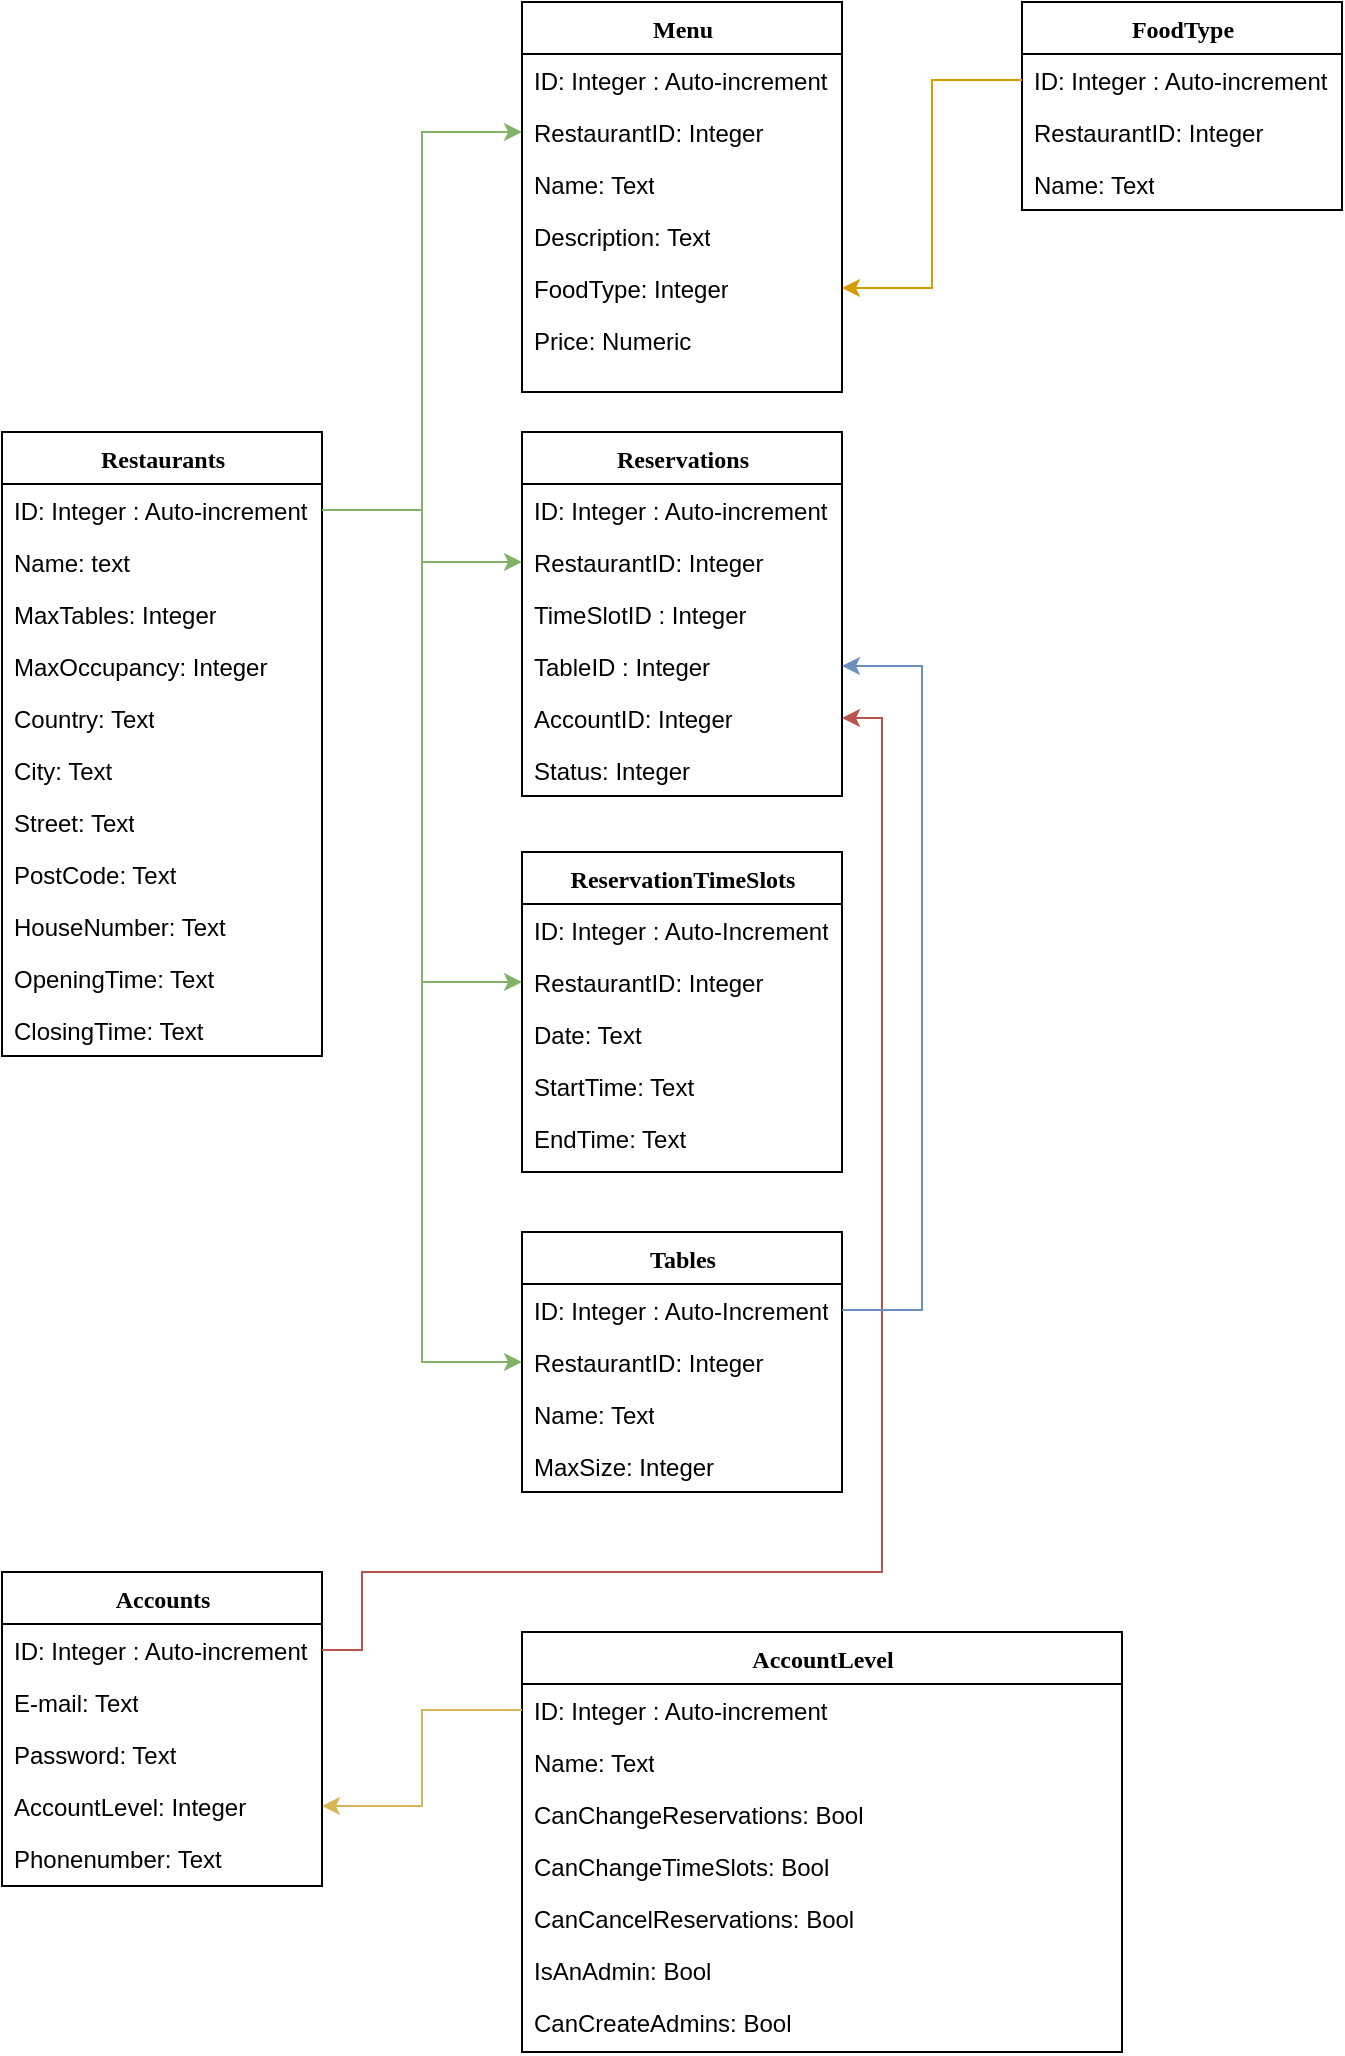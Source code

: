 <mxfile version="24.7.17">
  <diagram name="Page-1" id="9f46799a-70d6-7492-0946-bef42562c5a5">
    <mxGraphModel dx="838" dy="1409" grid="1" gridSize="10" guides="1" tooltips="1" connect="1" arrows="1" fold="1" page="1" pageScale="1" pageWidth="1100" pageHeight="850" background="none" math="0" shadow="0">
      <root>
        <mxCell id="0" />
        <mxCell id="1" parent="0" />
        <mxCell id="78961159f06e98e8-17" value="Accounts" style="swimlane;html=1;fontStyle=1;align=center;verticalAlign=top;childLayout=stackLayout;horizontal=1;startSize=26;horizontalStack=0;resizeParent=1;resizeLast=0;collapsible=1;marginBottom=0;swimlaneFillColor=#ffffff;rounded=0;shadow=0;comic=0;labelBackgroundColor=none;strokeWidth=1;fillColor=none;fontFamily=Verdana;fontSize=12" parent="1" vertex="1">
          <mxGeometry x="300" y="360" width="160" height="157" as="geometry" />
        </mxCell>
        <mxCell id="78961159f06e98e8-21" value="ID: Integer : Auto-increment" style="text;html=1;strokeColor=none;fillColor=none;align=left;verticalAlign=top;spacingLeft=4;spacingRight=4;whiteSpace=wrap;overflow=hidden;rotatable=0;points=[[0,0.5],[1,0.5]];portConstraint=eastwest;" parent="78961159f06e98e8-17" vertex="1">
          <mxGeometry y="26" width="160" height="26" as="geometry" />
        </mxCell>
        <mxCell id="78961159f06e98e8-23" value="E-mail: Text" style="text;html=1;strokeColor=none;fillColor=none;align=left;verticalAlign=top;spacingLeft=4;spacingRight=4;whiteSpace=wrap;overflow=hidden;rotatable=0;points=[[0,0.5],[1,0.5]];portConstraint=eastwest;" parent="78961159f06e98e8-17" vertex="1">
          <mxGeometry y="52" width="160" height="26" as="geometry" />
        </mxCell>
        <mxCell id="78961159f06e98e8-25" value="Password: Text" style="text;html=1;strokeColor=none;fillColor=none;align=left;verticalAlign=top;spacingLeft=4;spacingRight=4;whiteSpace=wrap;overflow=hidden;rotatable=0;points=[[0,0.5],[1,0.5]];portConstraint=eastwest;" parent="78961159f06e98e8-17" vertex="1">
          <mxGeometry y="78" width="160" height="26" as="geometry" />
        </mxCell>
        <mxCell id="78961159f06e98e8-26" value="AccountLevel: Integer" style="text;html=1;strokeColor=none;fillColor=none;align=left;verticalAlign=top;spacingLeft=4;spacingRight=4;whiteSpace=wrap;overflow=hidden;rotatable=0;points=[[0,0.5],[1,0.5]];portConstraint=eastwest;" parent="78961159f06e98e8-17" vertex="1">
          <mxGeometry y="104" width="160" height="26" as="geometry" />
        </mxCell>
        <mxCell id="UMgpg-vryrdrPjCXci4V-1" value="Phonenumber: Text" style="text;html=1;strokeColor=none;fillColor=none;align=left;verticalAlign=top;spacingLeft=4;spacingRight=4;whiteSpace=wrap;overflow=hidden;rotatable=0;points=[[0,0.5],[1,0.5]];portConstraint=eastwest;" vertex="1" parent="78961159f06e98e8-17">
          <mxGeometry y="130" width="160" height="26" as="geometry" />
        </mxCell>
        <mxCell id="78961159f06e98e8-43" value="Reservations" style="swimlane;html=1;fontStyle=1;align=center;verticalAlign=top;childLayout=stackLayout;horizontal=1;startSize=26;horizontalStack=0;resizeParent=1;resizeLast=0;collapsible=1;marginBottom=0;swimlaneFillColor=#ffffff;rounded=0;shadow=0;comic=0;labelBackgroundColor=none;strokeWidth=1;fillColor=none;fontFamily=Verdana;fontSize=12" parent="1" vertex="1">
          <mxGeometry x="560" y="-210" width="160" height="182" as="geometry" />
        </mxCell>
        <mxCell id="78961159f06e98e8-44" value="ID: Integer : Auto-increment" style="text;html=1;strokeColor=none;fillColor=none;align=left;verticalAlign=top;spacingLeft=4;spacingRight=4;whiteSpace=wrap;overflow=hidden;rotatable=0;points=[[0,0.5],[1,0.5]];portConstraint=eastwest;" parent="78961159f06e98e8-43" vertex="1">
          <mxGeometry y="26" width="160" height="26" as="geometry" />
        </mxCell>
        <mxCell id="UMgpg-vryrdrPjCXci4V-22" value="RestaurantID: Integer" style="text;html=1;strokeColor=none;fillColor=none;align=left;verticalAlign=top;spacingLeft=4;spacingRight=4;whiteSpace=wrap;overflow=hidden;rotatable=0;points=[[0,0.5],[1,0.5]];portConstraint=eastwest;" vertex="1" parent="78961159f06e98e8-43">
          <mxGeometry y="52" width="160" height="26" as="geometry" />
        </mxCell>
        <mxCell id="78961159f06e98e8-45" value="TimeSlotID : Integer" style="text;html=1;strokeColor=none;fillColor=none;align=left;verticalAlign=top;spacingLeft=4;spacingRight=4;whiteSpace=wrap;overflow=hidden;rotatable=0;points=[[0,0.5],[1,0.5]];portConstraint=eastwest;" parent="78961159f06e98e8-43" vertex="1">
          <mxGeometry y="78" width="160" height="26" as="geometry" />
        </mxCell>
        <mxCell id="78961159f06e98e8-49" value="TableID : Integer" style="text;html=1;strokeColor=none;fillColor=none;align=left;verticalAlign=top;spacingLeft=4;spacingRight=4;whiteSpace=wrap;overflow=hidden;rotatable=0;points=[[0,0.5],[1,0.5]];portConstraint=eastwest;" parent="78961159f06e98e8-43" vertex="1">
          <mxGeometry y="104" width="160" height="26" as="geometry" />
        </mxCell>
        <mxCell id="78961159f06e98e8-50" value="AccountID: Integer" style="text;html=1;strokeColor=none;fillColor=none;align=left;verticalAlign=top;spacingLeft=4;spacingRight=4;whiteSpace=wrap;overflow=hidden;rotatable=0;points=[[0,0.5],[1,0.5]];portConstraint=eastwest;" parent="78961159f06e98e8-43" vertex="1">
          <mxGeometry y="130" width="160" height="26" as="geometry" />
        </mxCell>
        <mxCell id="UMgpg-vryrdrPjCXci4V-52" value="Status: Integer" style="text;html=1;strokeColor=none;fillColor=none;align=left;verticalAlign=top;spacingLeft=4;spacingRight=4;whiteSpace=wrap;overflow=hidden;rotatable=0;points=[[0,0.5],[1,0.5]];portConstraint=eastwest;" vertex="1" parent="78961159f06e98e8-43">
          <mxGeometry y="156" width="160" height="26" as="geometry" />
        </mxCell>
        <mxCell id="78961159f06e98e8-56" value="Tables" style="swimlane;html=1;fontStyle=1;align=center;verticalAlign=top;childLayout=stackLayout;horizontal=1;startSize=26;horizontalStack=0;resizeParent=1;resizeLast=0;collapsible=1;marginBottom=0;swimlaneFillColor=#ffffff;rounded=0;shadow=0;comic=0;labelBackgroundColor=none;strokeWidth=1;fillColor=none;fontFamily=Verdana;fontSize=12" parent="1" vertex="1">
          <mxGeometry x="560" y="190" width="160" height="130" as="geometry" />
        </mxCell>
        <mxCell id="78961159f06e98e8-57" value="ID: Integer : Auto-Increment" style="text;html=1;strokeColor=none;fillColor=none;align=left;verticalAlign=top;spacingLeft=4;spacingRight=4;whiteSpace=wrap;overflow=hidden;rotatable=0;points=[[0,0.5],[1,0.5]];portConstraint=eastwest;" parent="78961159f06e98e8-56" vertex="1">
          <mxGeometry y="26" width="160" height="26" as="geometry" />
        </mxCell>
        <mxCell id="UMgpg-vryrdrPjCXci4V-24" value="RestaurantID: Integer" style="text;html=1;strokeColor=none;fillColor=none;align=left;verticalAlign=top;spacingLeft=4;spacingRight=4;whiteSpace=wrap;overflow=hidden;rotatable=0;points=[[0,0.5],[1,0.5]];portConstraint=eastwest;" vertex="1" parent="78961159f06e98e8-56">
          <mxGeometry y="52" width="160" height="26" as="geometry" />
        </mxCell>
        <mxCell id="78961159f06e98e8-58" value="Name: Text" style="text;html=1;strokeColor=none;fillColor=none;align=left;verticalAlign=top;spacingLeft=4;spacingRight=4;whiteSpace=wrap;overflow=hidden;rotatable=0;points=[[0,0.5],[1,0.5]];portConstraint=eastwest;" parent="78961159f06e98e8-56" vertex="1">
          <mxGeometry y="78" width="160" height="26" as="geometry" />
        </mxCell>
        <mxCell id="78961159f06e98e8-59" value="MaxSize: Integer" style="text;html=1;strokeColor=none;fillColor=none;align=left;verticalAlign=top;spacingLeft=4;spacingRight=4;whiteSpace=wrap;overflow=hidden;rotatable=0;points=[[0,0.5],[1,0.5]];portConstraint=eastwest;" parent="78961159f06e98e8-56" vertex="1">
          <mxGeometry y="104" width="160" height="26" as="geometry" />
        </mxCell>
        <mxCell id="78961159f06e98e8-95" value="ReservationTimeSlots" style="swimlane;html=1;fontStyle=1;align=center;verticalAlign=top;childLayout=stackLayout;horizontal=1;startSize=26;horizontalStack=0;resizeParent=1;resizeLast=0;collapsible=1;marginBottom=0;swimlaneFillColor=#ffffff;rounded=0;shadow=0;comic=0;labelBackgroundColor=none;strokeWidth=1;fillColor=none;fontFamily=Verdana;fontSize=12" parent="1" vertex="1">
          <mxGeometry x="560" width="160" height="160" as="geometry" />
        </mxCell>
        <mxCell id="78961159f06e98e8-96" value="ID: Integer : Auto-Increment" style="text;html=1;strokeColor=none;fillColor=none;align=left;verticalAlign=top;spacingLeft=4;spacingRight=4;whiteSpace=wrap;overflow=hidden;rotatable=0;points=[[0,0.5],[1,0.5]];portConstraint=eastwest;" parent="78961159f06e98e8-95" vertex="1">
          <mxGeometry y="26" width="160" height="26" as="geometry" />
        </mxCell>
        <mxCell id="UMgpg-vryrdrPjCXci4V-23" value="RestaurantID: Integer" style="text;html=1;strokeColor=none;fillColor=none;align=left;verticalAlign=top;spacingLeft=4;spacingRight=4;whiteSpace=wrap;overflow=hidden;rotatable=0;points=[[0,0.5],[1,0.5]];portConstraint=eastwest;" vertex="1" parent="78961159f06e98e8-95">
          <mxGeometry y="52" width="160" height="26" as="geometry" />
        </mxCell>
        <mxCell id="78961159f06e98e8-97" value="Date: Text" style="text;html=1;strokeColor=none;fillColor=none;align=left;verticalAlign=top;spacingLeft=4;spacingRight=4;whiteSpace=wrap;overflow=hidden;rotatable=0;points=[[0,0.5],[1,0.5]];portConstraint=eastwest;" parent="78961159f06e98e8-95" vertex="1">
          <mxGeometry y="78" width="160" height="26" as="geometry" />
        </mxCell>
        <mxCell id="78961159f06e98e8-98" value="StartTime: Text" style="text;html=1;strokeColor=none;fillColor=none;align=left;verticalAlign=top;spacingLeft=4;spacingRight=4;whiteSpace=wrap;overflow=hidden;rotatable=0;points=[[0,0.5],[1,0.5]];portConstraint=eastwest;" parent="78961159f06e98e8-95" vertex="1">
          <mxGeometry y="104" width="160" height="26" as="geometry" />
        </mxCell>
        <mxCell id="78961159f06e98e8-102" value="EndTime: Text" style="text;html=1;strokeColor=none;fillColor=none;align=left;verticalAlign=top;spacingLeft=4;spacingRight=4;whiteSpace=wrap;overflow=hidden;rotatable=0;points=[[0,0.5],[1,0.5]];portConstraint=eastwest;" parent="78961159f06e98e8-95" vertex="1">
          <mxGeometry y="130" width="160" height="26" as="geometry" />
        </mxCell>
        <mxCell id="UMgpg-vryrdrPjCXci4V-8" value="AccountLevel" style="swimlane;html=1;fontStyle=1;align=center;verticalAlign=top;childLayout=stackLayout;horizontal=1;startSize=26;horizontalStack=0;resizeParent=1;resizeLast=0;collapsible=1;marginBottom=0;swimlaneFillColor=#ffffff;rounded=0;shadow=0;comic=0;labelBackgroundColor=none;strokeWidth=1;fillColor=none;fontFamily=Verdana;fontSize=12" vertex="1" parent="1">
          <mxGeometry x="560" y="390" width="300" height="210" as="geometry" />
        </mxCell>
        <mxCell id="UMgpg-vryrdrPjCXci4V-9" value="ID: Integer : Auto-increment" style="text;html=1;strokeColor=none;fillColor=none;align=left;verticalAlign=top;spacingLeft=4;spacingRight=4;whiteSpace=wrap;overflow=hidden;rotatable=0;points=[[0,0.5],[1,0.5]];portConstraint=eastwest;" vertex="1" parent="UMgpg-vryrdrPjCXci4V-8">
          <mxGeometry y="26" width="300" height="26" as="geometry" />
        </mxCell>
        <mxCell id="UMgpg-vryrdrPjCXci4V-10" value="Name: Text" style="text;html=1;strokeColor=none;fillColor=none;align=left;verticalAlign=top;spacingLeft=4;spacingRight=4;whiteSpace=wrap;overflow=hidden;rotatable=0;points=[[0,0.5],[1,0.5]];portConstraint=eastwest;" vertex="1" parent="UMgpg-vryrdrPjCXci4V-8">
          <mxGeometry y="52" width="300" height="26" as="geometry" />
        </mxCell>
        <mxCell id="UMgpg-vryrdrPjCXci4V-11" value="CanChangeReservations: Bool" style="text;html=1;strokeColor=none;fillColor=none;align=left;verticalAlign=top;spacingLeft=4;spacingRight=4;whiteSpace=wrap;overflow=hidden;rotatable=0;points=[[0,0.5],[1,0.5]];portConstraint=eastwest;" vertex="1" parent="UMgpg-vryrdrPjCXci4V-8">
          <mxGeometry y="78" width="300" height="26" as="geometry" />
        </mxCell>
        <mxCell id="UMgpg-vryrdrPjCXci4V-12" value="CanChangeTimeSlots: Bool" style="text;html=1;strokeColor=none;fillColor=none;align=left;verticalAlign=top;spacingLeft=4;spacingRight=4;whiteSpace=wrap;overflow=hidden;rotatable=0;points=[[0,0.5],[1,0.5]];portConstraint=eastwest;" vertex="1" parent="UMgpg-vryrdrPjCXci4V-8">
          <mxGeometry y="104" width="300" height="26" as="geometry" />
        </mxCell>
        <mxCell id="UMgpg-vryrdrPjCXci4V-13" value="CanCancelReservations: Bool" style="text;html=1;strokeColor=none;fillColor=none;align=left;verticalAlign=top;spacingLeft=4;spacingRight=4;whiteSpace=wrap;overflow=hidden;rotatable=0;points=[[0,0.5],[1,0.5]];portConstraint=eastwest;" vertex="1" parent="UMgpg-vryrdrPjCXci4V-8">
          <mxGeometry y="130" width="300" height="26" as="geometry" />
        </mxCell>
        <mxCell id="UMgpg-vryrdrPjCXci4V-14" value="IsAnAdmin: Bool" style="text;html=1;strokeColor=none;fillColor=none;align=left;verticalAlign=top;spacingLeft=4;spacingRight=4;whiteSpace=wrap;overflow=hidden;rotatable=0;points=[[0,0.5],[1,0.5]];portConstraint=eastwest;" vertex="1" parent="UMgpg-vryrdrPjCXci4V-8">
          <mxGeometry y="156" width="300" height="26" as="geometry" />
        </mxCell>
        <mxCell id="UMgpg-vryrdrPjCXci4V-15" value="CanCreateAdmins: Bool" style="text;html=1;strokeColor=none;fillColor=none;align=left;verticalAlign=top;spacingLeft=4;spacingRight=4;whiteSpace=wrap;overflow=hidden;rotatable=0;points=[[0,0.5],[1,0.5]];portConstraint=eastwest;" vertex="1" parent="UMgpg-vryrdrPjCXci4V-8">
          <mxGeometry y="182" width="300" height="26" as="geometry" />
        </mxCell>
        <mxCell id="UMgpg-vryrdrPjCXci4V-16" style="edgeStyle=orthogonalEdgeStyle;rounded=0;orthogonalLoop=1;jettySize=auto;html=1;exitX=0;exitY=0.5;exitDx=0;exitDy=0;fillColor=#fff2cc;strokeColor=#d6b656;" edge="1" parent="1" source="UMgpg-vryrdrPjCXci4V-9" target="78961159f06e98e8-26">
          <mxGeometry relative="1" as="geometry" />
        </mxCell>
        <mxCell id="UMgpg-vryrdrPjCXci4V-17" value="Restaurants" style="swimlane;html=1;fontStyle=1;align=center;verticalAlign=top;childLayout=stackLayout;horizontal=1;startSize=26;horizontalStack=0;resizeParent=1;resizeLast=0;collapsible=1;marginBottom=0;swimlaneFillColor=#ffffff;rounded=0;shadow=0;comic=0;labelBackgroundColor=none;strokeWidth=1;fillColor=none;fontFamily=Verdana;fontSize=12" vertex="1" parent="1">
          <mxGeometry x="300" y="-210" width="160" height="312" as="geometry" />
        </mxCell>
        <mxCell id="UMgpg-vryrdrPjCXci4V-18" value="ID: Integer : Auto-increment" style="text;html=1;strokeColor=none;fillColor=none;align=left;verticalAlign=top;spacingLeft=4;spacingRight=4;whiteSpace=wrap;overflow=hidden;rotatable=0;points=[[0,0.5],[1,0.5]];portConstraint=eastwest;" vertex="1" parent="UMgpg-vryrdrPjCXci4V-17">
          <mxGeometry y="26" width="160" height="26" as="geometry" />
        </mxCell>
        <mxCell id="UMgpg-vryrdrPjCXci4V-19" value="Name: text" style="text;html=1;strokeColor=none;fillColor=none;align=left;verticalAlign=top;spacingLeft=4;spacingRight=4;whiteSpace=wrap;overflow=hidden;rotatable=0;points=[[0,0.5],[1,0.5]];portConstraint=eastwest;" vertex="1" parent="UMgpg-vryrdrPjCXci4V-17">
          <mxGeometry y="52" width="160" height="26" as="geometry" />
        </mxCell>
        <mxCell id="UMgpg-vryrdrPjCXci4V-20" value="MaxTables:&amp;nbsp;Integer" style="text;html=1;strokeColor=none;fillColor=none;align=left;verticalAlign=top;spacingLeft=4;spacingRight=4;whiteSpace=wrap;overflow=hidden;rotatable=0;points=[[0,0.5],[1,0.5]];portConstraint=eastwest;" vertex="1" parent="UMgpg-vryrdrPjCXci4V-17">
          <mxGeometry y="78" width="160" height="26" as="geometry" />
        </mxCell>
        <mxCell id="UMgpg-vryrdrPjCXci4V-21" value="MaxOccupancy: Integer" style="text;html=1;strokeColor=none;fillColor=none;align=left;verticalAlign=top;spacingLeft=4;spacingRight=4;whiteSpace=wrap;overflow=hidden;rotatable=0;points=[[0,0.5],[1,0.5]];portConstraint=eastwest;" vertex="1" parent="UMgpg-vryrdrPjCXci4V-17">
          <mxGeometry y="104" width="160" height="26" as="geometry" />
        </mxCell>
        <mxCell id="UMgpg-vryrdrPjCXci4V-29" value="Country: Text" style="text;html=1;strokeColor=none;fillColor=none;align=left;verticalAlign=top;spacingLeft=4;spacingRight=4;whiteSpace=wrap;overflow=hidden;rotatable=0;points=[[0,0.5],[1,0.5]];portConstraint=eastwest;" vertex="1" parent="UMgpg-vryrdrPjCXci4V-17">
          <mxGeometry y="130" width="160" height="26" as="geometry" />
        </mxCell>
        <mxCell id="UMgpg-vryrdrPjCXci4V-30" value="City: Text" style="text;html=1;strokeColor=none;fillColor=none;align=left;verticalAlign=top;spacingLeft=4;spacingRight=4;whiteSpace=wrap;overflow=hidden;rotatable=0;points=[[0,0.5],[1,0.5]];portConstraint=eastwest;" vertex="1" parent="UMgpg-vryrdrPjCXci4V-17">
          <mxGeometry y="156" width="160" height="26" as="geometry" />
        </mxCell>
        <mxCell id="UMgpg-vryrdrPjCXci4V-31" value="Street: Text" style="text;html=1;strokeColor=none;fillColor=none;align=left;verticalAlign=top;spacingLeft=4;spacingRight=4;whiteSpace=wrap;overflow=hidden;rotatable=0;points=[[0,0.5],[1,0.5]];portConstraint=eastwest;" vertex="1" parent="UMgpg-vryrdrPjCXci4V-17">
          <mxGeometry y="182" width="160" height="26" as="geometry" />
        </mxCell>
        <mxCell id="UMgpg-vryrdrPjCXci4V-32" value="PostCode: Text" style="text;html=1;strokeColor=none;fillColor=none;align=left;verticalAlign=top;spacingLeft=4;spacingRight=4;whiteSpace=wrap;overflow=hidden;rotatable=0;points=[[0,0.5],[1,0.5]];portConstraint=eastwest;" vertex="1" parent="UMgpg-vryrdrPjCXci4V-17">
          <mxGeometry y="208" width="160" height="26" as="geometry" />
        </mxCell>
        <mxCell id="UMgpg-vryrdrPjCXci4V-33" value="HouseNumber: Text" style="text;html=1;strokeColor=none;fillColor=none;align=left;verticalAlign=top;spacingLeft=4;spacingRight=4;whiteSpace=wrap;overflow=hidden;rotatable=0;points=[[0,0.5],[1,0.5]];portConstraint=eastwest;" vertex="1" parent="UMgpg-vryrdrPjCXci4V-17">
          <mxGeometry y="234" width="160" height="26" as="geometry" />
        </mxCell>
        <mxCell id="UMgpg-vryrdrPjCXci4V-40" value="OpeningTime: Text" style="text;html=1;strokeColor=none;fillColor=none;align=left;verticalAlign=top;spacingLeft=4;spacingRight=4;whiteSpace=wrap;overflow=hidden;rotatable=0;points=[[0,0.5],[1,0.5]];portConstraint=eastwest;" vertex="1" parent="UMgpg-vryrdrPjCXci4V-17">
          <mxGeometry y="260" width="160" height="26" as="geometry" />
        </mxCell>
        <mxCell id="UMgpg-vryrdrPjCXci4V-41" value="ClosingTime: Text" style="text;html=1;strokeColor=none;fillColor=none;align=left;verticalAlign=top;spacingLeft=4;spacingRight=4;whiteSpace=wrap;overflow=hidden;rotatable=0;points=[[0,0.5],[1,0.5]];portConstraint=eastwest;" vertex="1" parent="UMgpg-vryrdrPjCXci4V-17">
          <mxGeometry y="286" width="160" height="26" as="geometry" />
        </mxCell>
        <mxCell id="UMgpg-vryrdrPjCXci4V-26" style="edgeStyle=orthogonalEdgeStyle;rounded=0;orthogonalLoop=1;jettySize=auto;html=1;exitX=1;exitY=0.5;exitDx=0;exitDy=0;entryX=0;entryY=0.5;entryDx=0;entryDy=0;fillColor=#d5e8d4;strokeColor=#82b366;" edge="1" parent="1" source="UMgpg-vryrdrPjCXci4V-18" target="UMgpg-vryrdrPjCXci4V-23">
          <mxGeometry relative="1" as="geometry" />
        </mxCell>
        <mxCell id="UMgpg-vryrdrPjCXci4V-27" style="edgeStyle=orthogonalEdgeStyle;rounded=0;orthogonalLoop=1;jettySize=auto;html=1;exitX=1;exitY=0.5;exitDx=0;exitDy=0;entryX=0;entryY=0.5;entryDx=0;entryDy=0;fillColor=#d5e8d4;strokeColor=#82b366;" edge="1" parent="1" source="UMgpg-vryrdrPjCXci4V-18" target="UMgpg-vryrdrPjCXci4V-22">
          <mxGeometry relative="1" as="geometry" />
        </mxCell>
        <mxCell id="UMgpg-vryrdrPjCXci4V-28" style="edgeStyle=orthogonalEdgeStyle;rounded=0;orthogonalLoop=1;jettySize=auto;html=1;exitX=1;exitY=0.5;exitDx=0;exitDy=0;entryX=0;entryY=0.5;entryDx=0;entryDy=0;fillColor=#d5e8d4;strokeColor=#82b366;" edge="1" parent="1" source="UMgpg-vryrdrPjCXci4V-18" target="UMgpg-vryrdrPjCXci4V-24">
          <mxGeometry relative="1" as="geometry" />
        </mxCell>
        <mxCell id="UMgpg-vryrdrPjCXci4V-34" value="Menu" style="swimlane;html=1;fontStyle=1;align=center;verticalAlign=top;childLayout=stackLayout;horizontal=1;startSize=26;horizontalStack=0;resizeParent=1;resizeLast=0;collapsible=1;marginBottom=0;swimlaneFillColor=#ffffff;rounded=0;shadow=0;comic=0;labelBackgroundColor=none;strokeWidth=1;fillColor=none;fontFamily=Verdana;fontSize=12" vertex="1" parent="1">
          <mxGeometry x="560" y="-425" width="160" height="195" as="geometry" />
        </mxCell>
        <mxCell id="UMgpg-vryrdrPjCXci4V-35" value="ID: Integer : Auto-increment" style="text;html=1;strokeColor=none;fillColor=none;align=left;verticalAlign=top;spacingLeft=4;spacingRight=4;whiteSpace=wrap;overflow=hidden;rotatable=0;points=[[0,0.5],[1,0.5]];portConstraint=eastwest;" vertex="1" parent="UMgpg-vryrdrPjCXci4V-34">
          <mxGeometry y="26" width="160" height="26" as="geometry" />
        </mxCell>
        <mxCell id="UMgpg-vryrdrPjCXci4V-36" value="RestaurantID: Integer" style="text;html=1;strokeColor=none;fillColor=none;align=left;verticalAlign=top;spacingLeft=4;spacingRight=4;whiteSpace=wrap;overflow=hidden;rotatable=0;points=[[0,0.5],[1,0.5]];portConstraint=eastwest;" vertex="1" parent="UMgpg-vryrdrPjCXci4V-34">
          <mxGeometry y="52" width="160" height="26" as="geometry" />
        </mxCell>
        <mxCell id="UMgpg-vryrdrPjCXci4V-37" value="Name: Text" style="text;html=1;strokeColor=none;fillColor=none;align=left;verticalAlign=top;spacingLeft=4;spacingRight=4;whiteSpace=wrap;overflow=hidden;rotatable=0;points=[[0,0.5],[1,0.5]];portConstraint=eastwest;" vertex="1" parent="UMgpg-vryrdrPjCXci4V-34">
          <mxGeometry y="78" width="160" height="26" as="geometry" />
        </mxCell>
        <mxCell id="UMgpg-vryrdrPjCXci4V-38" value="Description: Text" style="text;html=1;strokeColor=none;fillColor=none;align=left;verticalAlign=top;spacingLeft=4;spacingRight=4;whiteSpace=wrap;overflow=hidden;rotatable=0;points=[[0,0.5],[1,0.5]];portConstraint=eastwest;" vertex="1" parent="UMgpg-vryrdrPjCXci4V-34">
          <mxGeometry y="104" width="160" height="26" as="geometry" />
        </mxCell>
        <mxCell id="UMgpg-vryrdrPjCXci4V-50" value="FoodType: Integer" style="text;html=1;strokeColor=none;fillColor=none;align=left;verticalAlign=top;spacingLeft=4;spacingRight=4;whiteSpace=wrap;overflow=hidden;rotatable=0;points=[[0,0.5],[1,0.5]];portConstraint=eastwest;" vertex="1" parent="UMgpg-vryrdrPjCXci4V-34">
          <mxGeometry y="130" width="160" height="26" as="geometry" />
        </mxCell>
        <mxCell id="UMgpg-vryrdrPjCXci4V-39" value="Price: Numeric" style="text;html=1;strokeColor=none;fillColor=none;align=left;verticalAlign=top;spacingLeft=4;spacingRight=4;whiteSpace=wrap;overflow=hidden;rotatable=0;points=[[0,0.5],[1,0.5]];portConstraint=eastwest;" vertex="1" parent="UMgpg-vryrdrPjCXci4V-34">
          <mxGeometry y="156" width="160" height="26" as="geometry" />
        </mxCell>
        <mxCell id="UMgpg-vryrdrPjCXci4V-42" style="edgeStyle=orthogonalEdgeStyle;rounded=0;orthogonalLoop=1;jettySize=auto;html=1;exitX=1;exitY=0.5;exitDx=0;exitDy=0;entryX=0;entryY=0.5;entryDx=0;entryDy=0;fillColor=#d5e8d4;strokeColor=#82b366;" edge="1" parent="1" source="UMgpg-vryrdrPjCXci4V-18" target="UMgpg-vryrdrPjCXci4V-36">
          <mxGeometry relative="1" as="geometry" />
        </mxCell>
        <mxCell id="UMgpg-vryrdrPjCXci4V-44" value="FoodType" style="swimlane;html=1;fontStyle=1;align=center;verticalAlign=top;childLayout=stackLayout;horizontal=1;startSize=26;horizontalStack=0;resizeParent=1;resizeLast=0;collapsible=1;marginBottom=0;swimlaneFillColor=#ffffff;rounded=0;shadow=0;comic=0;labelBackgroundColor=none;strokeWidth=1;fillColor=none;fontFamily=Verdana;fontSize=12" vertex="1" parent="1">
          <mxGeometry x="810" y="-425" width="160" height="104" as="geometry" />
        </mxCell>
        <mxCell id="UMgpg-vryrdrPjCXci4V-45" value="ID: Integer : Auto-increment" style="text;html=1;strokeColor=none;fillColor=none;align=left;verticalAlign=top;spacingLeft=4;spacingRight=4;whiteSpace=wrap;overflow=hidden;rotatable=0;points=[[0,0.5],[1,0.5]];portConstraint=eastwest;" vertex="1" parent="UMgpg-vryrdrPjCXci4V-44">
          <mxGeometry y="26" width="160" height="26" as="geometry" />
        </mxCell>
        <mxCell id="UMgpg-vryrdrPjCXci4V-46" value="RestaurantID: Integer" style="text;html=1;strokeColor=none;fillColor=none;align=left;verticalAlign=top;spacingLeft=4;spacingRight=4;whiteSpace=wrap;overflow=hidden;rotatable=0;points=[[0,0.5],[1,0.5]];portConstraint=eastwest;" vertex="1" parent="UMgpg-vryrdrPjCXci4V-44">
          <mxGeometry y="52" width="160" height="26" as="geometry" />
        </mxCell>
        <mxCell id="UMgpg-vryrdrPjCXci4V-49" value="Name: Text" style="text;html=1;strokeColor=none;fillColor=none;align=left;verticalAlign=top;spacingLeft=4;spacingRight=4;whiteSpace=wrap;overflow=hidden;rotatable=0;points=[[0,0.5],[1,0.5]];portConstraint=eastwest;" vertex="1" parent="UMgpg-vryrdrPjCXci4V-44">
          <mxGeometry y="78" width="160" height="26" as="geometry" />
        </mxCell>
        <mxCell id="UMgpg-vryrdrPjCXci4V-51" style="edgeStyle=orthogonalEdgeStyle;rounded=0;orthogonalLoop=1;jettySize=auto;html=1;exitX=0;exitY=0.5;exitDx=0;exitDy=0;entryX=1;entryY=0.5;entryDx=0;entryDy=0;fillColor=#ffe6cc;strokeColor=#d79b00;" edge="1" parent="1" source="UMgpg-vryrdrPjCXci4V-45" target="UMgpg-vryrdrPjCXci4V-50">
          <mxGeometry relative="1" as="geometry" />
        </mxCell>
        <mxCell id="UMgpg-vryrdrPjCXci4V-53" style="edgeStyle=orthogonalEdgeStyle;rounded=0;orthogonalLoop=1;jettySize=auto;html=1;exitX=1;exitY=0.5;exitDx=0;exitDy=0;entryX=1;entryY=0.5;entryDx=0;entryDy=0;fillColor=#f8cecc;strokeColor=#b85450;" edge="1" parent="1" source="78961159f06e98e8-21" target="78961159f06e98e8-50">
          <mxGeometry relative="1" as="geometry">
            <Array as="points">
              <mxPoint x="480" y="399" />
              <mxPoint x="480" y="360" />
              <mxPoint x="740" y="360" />
              <mxPoint x="740" y="-67" />
            </Array>
          </mxGeometry>
        </mxCell>
        <mxCell id="UMgpg-vryrdrPjCXci4V-54" style="edgeStyle=orthogonalEdgeStyle;rounded=0;orthogonalLoop=1;jettySize=auto;html=1;exitX=1;exitY=0.5;exitDx=0;exitDy=0;entryX=1;entryY=0.5;entryDx=0;entryDy=0;fillColor=#dae8fc;strokeColor=#6c8ebf;" edge="1" parent="1" source="78961159f06e98e8-57" target="78961159f06e98e8-49">
          <mxGeometry relative="1" as="geometry">
            <Array as="points">
              <mxPoint x="760" y="229" />
              <mxPoint x="760" y="-93" />
            </Array>
          </mxGeometry>
        </mxCell>
      </root>
    </mxGraphModel>
  </diagram>
</mxfile>
